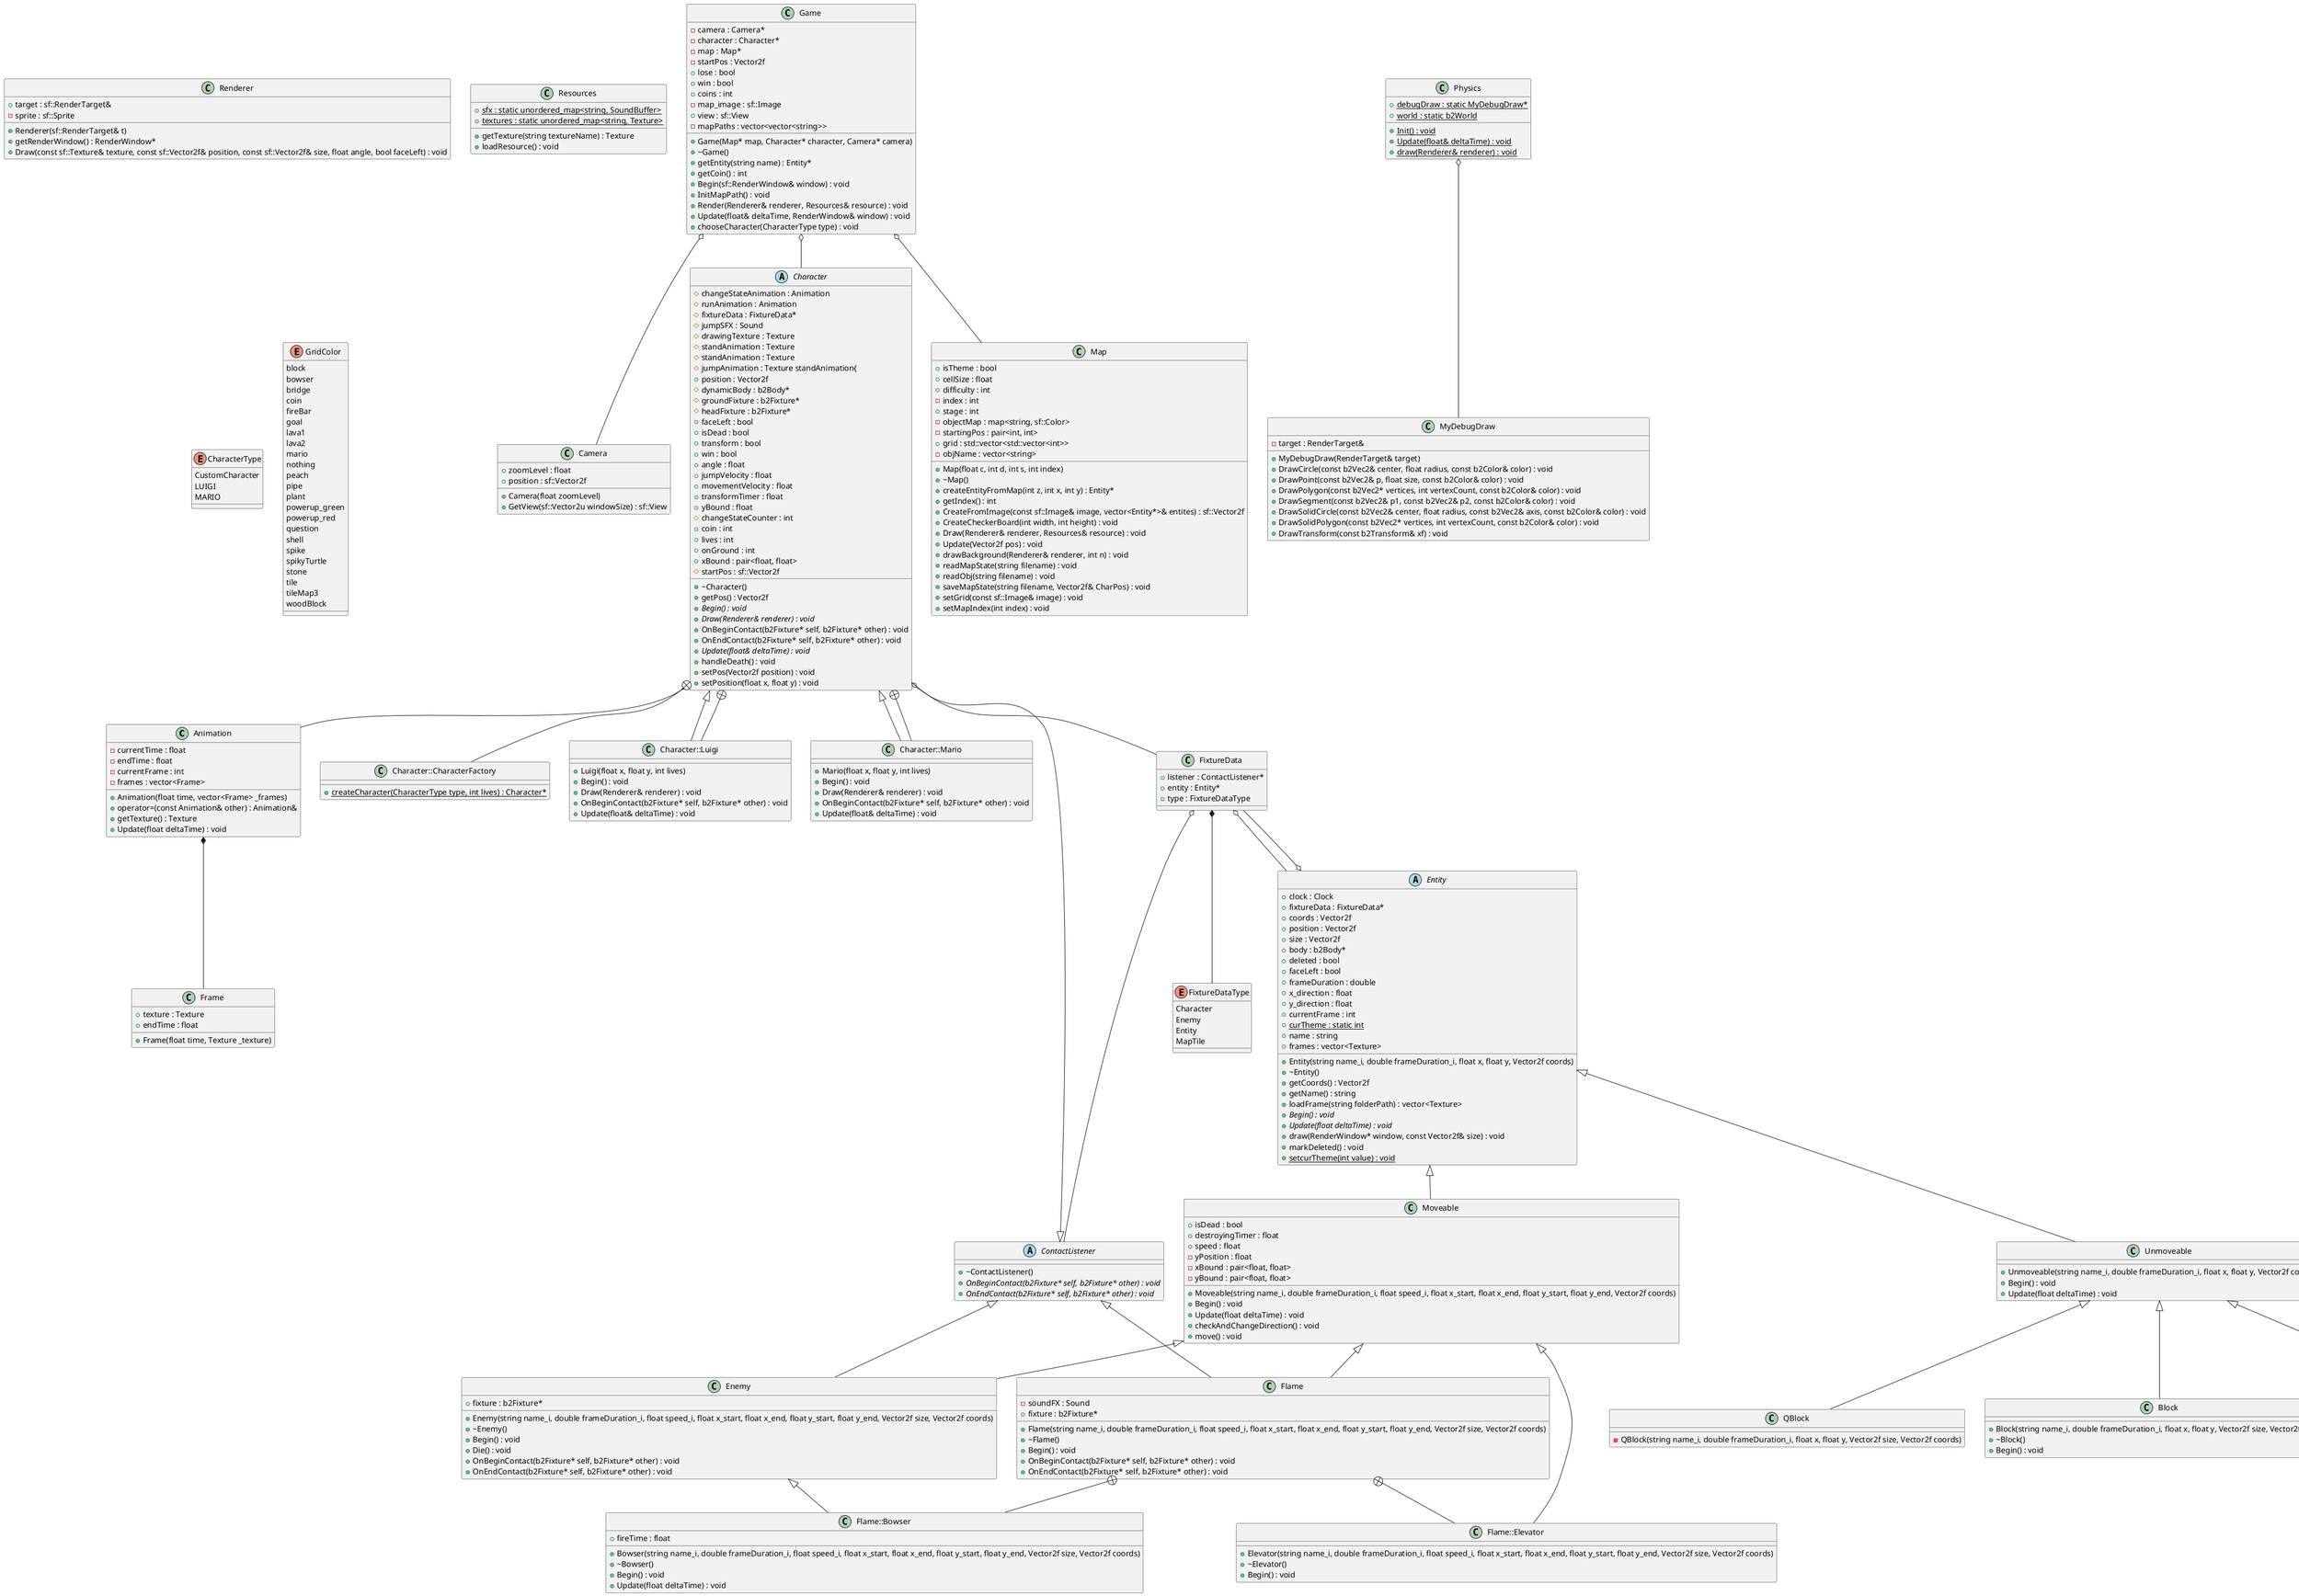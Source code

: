 @startuml





/' Objects '/

class Animation {
	+Animation(float time, vector<Frame> _frames)
	+operator=(const Animation& other) : Animation&
	+getTexture() : Texture
	-currentTime : float
	-endTime : float
	-currentFrame : int
	-frames : vector<Frame>
	+Update(float deltaTime) : void
}


class Block {
	+Block(string name_i, double frameDuration_i, float x, float y, Vector2f size, Vector2f coords)
	+~Block()
	+Begin() : void
}


class Camera {
	+Camera(float zoomLevel)
	+zoomLevel : float
	+position : sf::Vector2f
	+GetView(sf::Vector2u windowSize) : sf::View
}


abstract class Character {
	+~Character()
	#changeStateAnimation : Animation
	#runAnimation : Animation
	#fixtureData : FixtureData*
	#jumpSFX : Sound
	#drawingTexture : Texture
	#standAnimation : Texture
	#standAnimation : Texture
	#jumpAnimation : Texture standAnimation{
	+getPos() : Vector2f
	+position : Vector2f
	#dynamicBody : b2Body*
	#groundFixture : b2Fixture*
	#headFixture : b2Fixture*
	+faceLeft : bool
	+isDead : bool
	+transform : bool
	+win : bool
	+angle : float
	+jumpVelocity : float
	+movementVelocity : float
	+transformTimer : float
	+yBound : float
	#changeStateCounter : int
	+coin : int
	+lives : int
	+onGround : int
	+xBound : pair<float, float>
	#startPos : sf::Vector2f
	+{abstract} Begin() : void
	+{abstract} Draw(Renderer& renderer) : void
	+OnBeginContact(b2Fixture* self, b2Fixture* other) : void
	+OnEndContact(b2Fixture* self, b2Fixture* other) : void
	+{abstract} Update(float& deltaTime) : void
	+handleDeath() : void
	+setPos(Vector2f position) : void
	+setPosition(float x, float y) : void
}


class Character::CharacterFactory {
	+{static} createCharacter(CharacterType type, int lives) : Character*
}


class Character::Luigi {
	+Luigi(float x, float y, int lives)
	+Begin() : void
	+Draw(Renderer& renderer) : void
	+OnBeginContact(b2Fixture* self, b2Fixture* other) : void
	+Update(float& deltaTime) : void
}


class Character::Mario {
	+Mario(float x, float y, int lives)
	+Begin() : void
	+Draw(Renderer& renderer) : void
	+OnBeginContact(b2Fixture* self, b2Fixture* other) : void
	+Update(float& deltaTime) : void
}


class Coin {
	+Coin(string name_i, double frameDuration_i, float x, float y, Vector2f size, Vector2f coords)
	+~Coin()
	+Begin() : void
}


abstract class ContactListener {
	+~ContactListener()
	+{abstract} OnBeginContact(b2Fixture* self, b2Fixture* other) : void
	+{abstract} OnEndContact(b2Fixture* self, b2Fixture* other) : void
}


class Enemy {
	+Enemy(string name_i, double frameDuration_i, float speed_i, float x_start, float x_end, float y_start, float y_end, Vector2f size, Vector2f coords)
	+~Enemy()
	+fixture : b2Fixture*
	+Begin() : void
	+Die() : void
	+OnBeginContact(b2Fixture* self, b2Fixture* other) : void
	+OnEndContact(b2Fixture* self, b2Fixture* other) : void
}


abstract class Entity {
	+Entity(string name_i, double frameDuration_i, float x, float y, Vector2f coords)
	+~Entity()
	+clock : Clock
	+fixtureData : FixtureData*
	+coords : Vector2f
	+getCoords() : Vector2f
	+position : Vector2f
	+size : Vector2f
	+body : b2Body*
	+deleted : bool
	+faceLeft : bool
	+frameDuration : double
	+x_direction : float
	+y_direction : float
	+currentFrame : int
	+{static} curTheme : static int
	+getName() : string
	+name : string
	+frames : vector<Texture>
	+loadFrame(string folderPath) : vector<Texture>
	+{abstract} Begin() : void
	+{abstract} Update(float deltaTime) : void
	+draw(RenderWindow* window, const Vector2f& size) : void
	+markDeleted() : void
	+{static} setcurTheme(int value) : void
}


class Flame {
	+Flame(string name_i, double frameDuration_i, float speed_i, float x_start, float x_end, float y_start, float y_end, Vector2f size, Vector2f coords)
	+~Flame()
	-soundFX : Sound
	+fixture : b2Fixture*
	+Begin() : void
	+OnBeginContact(b2Fixture* self, b2Fixture* other) : void
	+OnEndContact(b2Fixture* self, b2Fixture* other) : void
}


class Flame::Bowser {
	+Bowser(string name_i, double frameDuration_i, float speed_i, float x_start, float x_end, float y_start, float y_end, Vector2f size, Vector2f coords)
	+~Bowser()
	+fireTime : float
	+Begin() : void
	+Update(float deltaTime) : void
}


class Flame::Elevator {
	+Elevator(string name_i, double frameDuration_i, float speed_i, float x_start, float x_end, float y_start, float y_end, Vector2f size, Vector2f coords)
	+~Elevator()
	+Begin() : void
}


class Game {
	+Game(Map* map, Character* character, Camera* camera)
	+~Game()
	-camera : Camera*
	-character : Character*
	+getEntity(string name) : Entity*
	-map : Map*
	-startPos : Vector2f
	+lose : bool
	+win : bool
	+coins : int
	+getCoin() : int
	-map_image : sf::Image
	+view : sf::View
	-mapPaths : vector<vector<string>>
	+Begin(sf::RenderWindow& window) : void
	+InitMapPath() : void
	+Render(Renderer& renderer, Resources& resource) : void
	+Update(float& deltaTime, RenderWindow& window) : void
	+chooseCharacter(CharacterType type) : void
}


class Map {
	+Map(float c, int d, int s, int index)
	+~Map()
	+createEntityFromMap(int z, int x, int y) : Entity*
	+isTheme : bool
	+cellSize : float
	+difficulty : int
	+getIndex() : int
	-index : int
	+stage : int
	-objectMap : map<string, sf::Color>
	-startingPos : pair<int, int>
	+CreateFromImage(const sf::Image& image, vector<Entity*>& entites) : sf::Vector2f
	+grid : std::vector<std::vector<int>>
	-objName : vector<string>
	+CreateCheckerBoard(int width, int height) : void
	+Draw(Renderer& renderer, Resources& resource) : void
	+Update(Vector2f pos) : void
	+drawBackground(Renderer& renderer, int n) : void
	+readMapState(string filename) : void
	+readObj(string filename) : void
	+saveMapState(string filename, Vector2f& CharPos) : void
	+setGrid(const sf::Image& image) : void
	+setMapIndex(int index) : void
}


class Moveable {
	+Moveable(string name_i, double frameDuration_i, float speed_i, float x_start, float x_end, float y_start, float y_end, Vector2f coords)
	+isDead : bool
	+destroyingTimer : float
	+speed : float
	-yPosition : float
	-xBound : pair<float, float>
	-yBound : pair<float, float>
	+Begin() : void
	+Update(float deltaTime) : void
	+checkAndChangeDirection() : void
	+move() : void
}


class MyDebugDraw {
	+MyDebugDraw(RenderTarget& target)
	-target : RenderTarget&
	+DrawCircle(const b2Vec2& center, float radius, const b2Color& color) : void
	+DrawPoint(const b2Vec2& p, float size, const b2Color& color) : void
	+DrawPolygon(const b2Vec2* vertices, int vertexCount, const b2Color& color) : void
	+DrawSegment(const b2Vec2& p1, const b2Vec2& p2, const b2Color& color) : void
	+DrawSolidCircle(const b2Vec2& center, float radius, const b2Vec2& axis, const b2Color& color) : void
	+DrawSolidPolygon(const b2Vec2* vertices, int vertexCount, const b2Color& color) : void
	+DrawTransform(const b2Transform& xf) : void
}


class Physics {
	+{static} debugDraw : static MyDebugDraw*
	+{static} world : static b2World
	+{static} Init() : void
	+{static} Update(float& deltaTime) : void
	+{static} draw(Renderer& renderer) : void
}


class PowerUp {
	+PowerUp(string name_i, double frameDuration_i, float x, float y, Vector2f size, Vector2f coords)
	+~PowerUp()
	+Begin() : void
}


class QBlock {
	-QBlock(string name_i, double frameDuration_i, float x, float y, Vector2f size, Vector2f coords)
}


class Renderer {
	+Renderer(sf::RenderTarget& t)
	+getRenderWindow() : RenderWindow*
	+target : sf::RenderTarget&
	-sprite : sf::Sprite
	+Draw(const sf::Texture& texture, const sf::Vector2f& position, const sf::Vector2f& size, float angle, bool faceLeft) : void
}


class Resources {
	+getTexture(string textureName) : Texture
	+{static} sfx : static unordered_map<string, SoundBuffer>
	+{static} textures : static unordered_map<string, Texture>
	+loadResource() : void
}


class Unmoveable {
	+Unmoveable(string name_i, double frameDuration_i, float x, float y, Vector2f coords)
	+Begin() : void
	+Update(float deltaTime) : void
}


enum CharacterType {
	CustomCharacter
	LUIGI
	MARIO
}


enum FixtureDataType {
	Character
	Enemy
	Entity
	MapTile
}


enum GridColor {
	block
	bowser
	bridge
	coin
	fireBar
	goal
	lava1
	lava2
	mario
	nothing
	peach
	pipe
	plant
	powerup_green
	powerup_red
	question
	shell
	spike
	spikyTurtle
	stone
	tile
	tileMap3
	woodBlock
}


class FixtureData {
	+listener : ContactListener*
	+entity : Entity*
	+type : FixtureDataType
}


class Frame {
	+Frame(float time, Texture _texture)
	+texture : Texture
	+endTime : float
}





/' Inheritance relationships '/

Character <|-- Character::Luigi


Character <|-- Character::Mario


ContactListener <|-- Character


ContactListener <|-- Enemy


ContactListener <|-- Flame


Enemy <|-- Flame::Bowser


Entity <|-- Moveable


Entity <|-- Unmoveable


Moveable <|-- Enemy


Moveable <|-- Flame


Moveable <|-- Flame::Elevator


Unmoveable <|-- Block


Unmoveable <|-- Coin


Unmoveable <|-- PowerUp


Unmoveable <|-- QBlock





/' Aggregation relationships '/

Animation *-- Frame


Character "2" *-- Animation


Character o-- FixtureData


Entity o-- FixtureData


FixtureData o-- ContactListener


FixtureData o-- Entity


FixtureData *-- FixtureDataType


Game o-- Camera


Game o-- Character


Game o-- Map


Physics o-- MyDebugDraw






/' Nested objects '/

Character +-- Character::CharacterFactory


Character +-- Character::Luigi


Character +-- Character::Mario


Flame +-- Flame::Bowser


Flame +-- Flame::Elevator




@enduml
